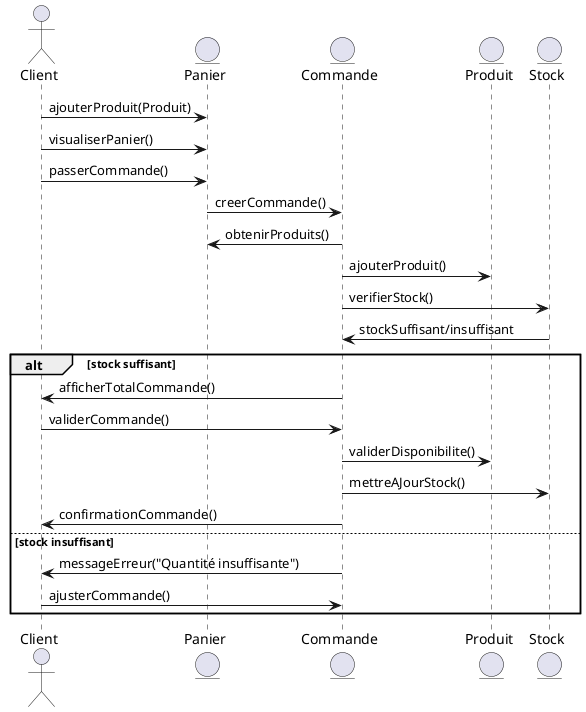 @startuml
actor Client
entity "Panier" as Panier
entity "Commande" as Commande
entity "Produit" as Produit
entity "Stock" as Stock


Client -> Panier : ajouterProduit(Produit)
Client -> Panier : visualiserPanier()
Client -> Panier : passerCommande()
Panier -> Commande : creerCommande()
Commande -> Panier : obtenirProduits()
Commande -> Produit : ajouterProduit()
Commande -> Stock : verifierStock()
Stock -> Commande : stockSuffisant/insuffisant

alt stock suffisant
    Commande -> Client : afficherTotalCommande()
    Client -> Commande : validerCommande()
    Commande -> Produit : validerDisponibilite()
    Commande -> Stock : mettreAJourStock()
    Commande -> Client : confirmationCommande()
else stock insuffisant
    Commande -> Client : messageErreur("Quantité insuffisante")
    Client -> Commande : ajusterCommande()
end
@enduml